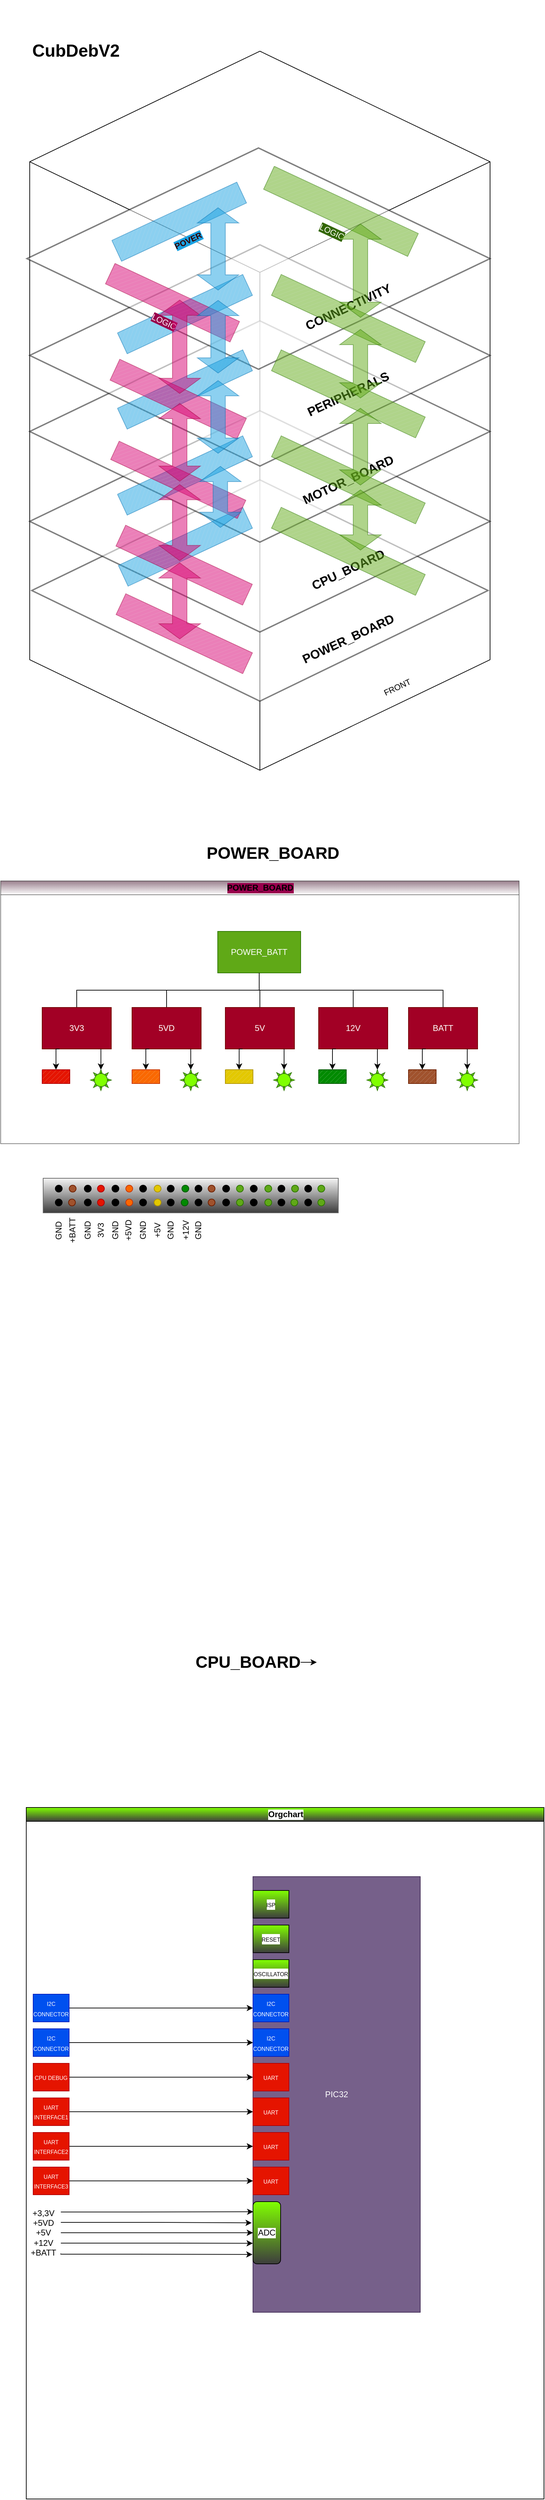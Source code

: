 <mxfile version="14.4.9" type="github">
  <diagram id="mQI_0nkD2IU0TEgh4_OI" name="Page-1">
    <mxGraphModel dx="981" dy="2890" grid="1" gridSize="10" guides="1" tooltips="1" connect="1" arrows="1" fold="1" page="1" pageScale="1" pageWidth="827" pageHeight="1169" math="0" shadow="0">
      <root>
        <mxCell id="0" />
        <mxCell id="1" parent="0" />
        <mxCell id="HH_CeNtuvAIVPq_1st5i-226" value="" style="rounded=0;whiteSpace=wrap;html=1;shadow=0;labelBackgroundColor=#99004D;sketch=0;strokeColor=#666666;fillColor=#f5f5f5;gradientColor=#3D3D3D;" vertex="1" parent="1">
          <mxGeometry x="102.43" y="510" width="427" height="50" as="geometry" />
        </mxCell>
        <mxCell id="HH_CeNtuvAIVPq_1st5i-8" value="" style="html=1;whiteSpace=wrap;shape=isoCube2;backgroundOutline=1;isoAngle=15;gradientColor=#ffffff;fillColor=none;" vertex="1" parent="1">
          <mxGeometry x="83" y="-1120" width="666" height="1040" as="geometry" />
        </mxCell>
        <mxCell id="HH_CeNtuvAIVPq_1st5i-13" value="" style="strokeWidth=2;html=1;shape=mxgraph.flowchart.decision;whiteSpace=wrap;opacity=50;" vertex="1" parent="1">
          <mxGeometry x="86" y="-500" width="660" height="320" as="geometry" />
        </mxCell>
        <mxCell id="HH_CeNtuvAIVPq_1st5i-14" value="" style="strokeWidth=2;html=1;shape=mxgraph.flowchart.decision;whiteSpace=wrap;opacity=50;" vertex="1" parent="1">
          <mxGeometry x="83" y="-600" width="666" height="320" as="geometry" />
        </mxCell>
        <mxCell id="HH_CeNtuvAIVPq_1st5i-15" value="" style="strokeWidth=2;html=1;shape=mxgraph.flowchart.decision;whiteSpace=wrap;opacity=50;" vertex="1" parent="1">
          <mxGeometry x="83" y="-730" width="666" height="320" as="geometry" />
        </mxCell>
        <mxCell id="HH_CeNtuvAIVPq_1st5i-16" value="" style="strokeWidth=2;html=1;shape=mxgraph.flowchart.decision;whiteSpace=wrap;opacity=50;" vertex="1" parent="1">
          <mxGeometry x="83" y="-840" width="666" height="320" as="geometry" />
        </mxCell>
        <mxCell id="HH_CeNtuvAIVPq_1st5i-17" value="" style="strokeWidth=2;html=1;shape=mxgraph.flowchart.decision;whiteSpace=wrap;opacity=50;" vertex="1" parent="1">
          <mxGeometry x="79" y="-980" width="670" height="320" as="geometry" />
        </mxCell>
        <mxCell id="HH_CeNtuvAIVPq_1st5i-18" value="&lt;h2&gt;POWER_BOARD&lt;/h2&gt;" style="text;html=1;strokeColor=none;fillColor=none;align=center;verticalAlign=middle;whiteSpace=wrap;rounded=0;opacity=50;rotation=-25;" vertex="1" parent="1">
          <mxGeometry x="459" y="-280" width="170" height="20" as="geometry" />
        </mxCell>
        <mxCell id="HH_CeNtuvAIVPq_1st5i-19" value="&lt;div&gt;&lt;h2&gt;CPU_BOARD&lt;/h2&gt;&lt;/div&gt;" style="text;html=1;strokeColor=none;fillColor=none;align=center;verticalAlign=middle;whiteSpace=wrap;rounded=0;opacity=50;rotation=-25;" vertex="1" parent="1">
          <mxGeometry x="459" y="-380" width="170" height="20" as="geometry" />
        </mxCell>
        <mxCell id="HH_CeNtuvAIVPq_1st5i-20" value="&lt;h2&gt;MOTOR_BOARD&lt;/h2&gt;" style="text;html=1;strokeColor=none;fillColor=none;align=center;verticalAlign=middle;whiteSpace=wrap;rounded=0;opacity=50;rotation=-25;" vertex="1" parent="1">
          <mxGeometry x="459" y="-510" width="170" height="20" as="geometry" />
        </mxCell>
        <mxCell id="HH_CeNtuvAIVPq_1st5i-22" value="&lt;h2&gt;CONNECTIVITY&lt;/h2&gt;" style="text;html=1;strokeColor=none;fillColor=none;align=center;verticalAlign=middle;whiteSpace=wrap;rounded=0;opacity=50;rotation=-25;" vertex="1" parent="1">
          <mxGeometry x="459" y="-760" width="170" height="20" as="geometry" />
        </mxCell>
        <mxCell id="HH_CeNtuvAIVPq_1st5i-24" value="&lt;h2&gt;PERIPHERALS&lt;/h2&gt;" style="text;html=1;strokeColor=none;fillColor=none;align=center;verticalAlign=middle;whiteSpace=wrap;rounded=0;opacity=50;rotation=-25;" vertex="1" parent="1">
          <mxGeometry x="459" y="-634" width="170" height="20" as="geometry" />
        </mxCell>
        <mxCell id="HH_CeNtuvAIVPq_1st5i-25" value="" style="verticalLabelPosition=bottom;verticalAlign=top;html=1;shape=mxgraph.basic.patternFillRect;fillStyle=diag;step=5;fillStrokeWidth=0.2;fillStrokeColor=#dddddd;opacity=50;rotation=-25;strokeColor=#006EAF;fontColor=#ffffff;fillColor=#1BA1E2;" vertex="1" parent="1">
          <mxGeometry x="208.93" y="-419.88" width="198.59" height="33.24" as="geometry" />
        </mxCell>
        <mxCell id="HH_CeNtuvAIVPq_1st5i-27" value="" style="verticalLabelPosition=bottom;verticalAlign=top;html=1;shape=mxgraph.basic.patternFillRect;fillStyle=diag;step=5;fillStrokeWidth=0.2;fillStrokeColor=#dddddd;opacity=50;rotation=-25;strokeColor=#006EAF;fontColor=#ffffff;fillColor=#1BA1E2;" vertex="1" parent="1">
          <mxGeometry x="207.59" y="-522.96" width="200" height="33.24" as="geometry" />
        </mxCell>
        <mxCell id="HH_CeNtuvAIVPq_1st5i-29" value="" style="verticalLabelPosition=bottom;verticalAlign=top;html=1;shape=mxgraph.basic.patternFillRect;fillStyle=diag;step=5;fillStrokeWidth=0.2;fillStrokeColor=#dddddd;opacity=50;rotation=-25;strokeColor=#006EAF;fontColor=#ffffff;fillColor=#1BA1E2;" vertex="1" parent="1">
          <mxGeometry x="207.59" y="-756.34" width="200" height="33.24" as="geometry" />
        </mxCell>
        <mxCell id="HH_CeNtuvAIVPq_1st5i-34" value="" style="verticalLabelPosition=bottom;verticalAlign=top;html=1;shape=mxgraph.basic.patternFillRect;fillStyle=diag;step=5;fillStrokeWidth=0.2;fillStrokeColor=#dddddd;opacity=50;rotation=-25;strokeColor=#006EAF;fontColor=#ffffff;fillColor=#1BA1E2;" vertex="1" parent="1">
          <mxGeometry x="207.59" y="-647.34" width="200" height="33.24" as="geometry" />
        </mxCell>
        <mxCell id="HH_CeNtuvAIVPq_1st5i-37" value="" style="verticalLabelPosition=bottom;verticalAlign=top;html=1;shape=mxgraph.basic.patternFillRect;fillStyle=diag;step=5;fillStrokeWidth=0.2;fillStrokeColor=#dddddd;opacity=50;rotation=-155;strokeColor=#2D7600;fontColor=#ffffff;fillColor=#60a917;" vertex="1" parent="1">
          <mxGeometry x="429" y="-641" width="230" height="33.24" as="geometry" />
        </mxCell>
        <mxCell id="HH_CeNtuvAIVPq_1st5i-38" value="" style="verticalLabelPosition=bottom;verticalAlign=top;html=1;shape=mxgraph.basic.patternFillRect;fillStyle=diag;step=5;fillStrokeWidth=0.2;fillStrokeColor=#dddddd;opacity=50;rotation=-155;strokeColor=#2D7600;fontColor=#ffffff;fillColor=#60a917;" vertex="1" parent="1">
          <mxGeometry x="429" y="-750" width="230" height="33.24" as="geometry" />
        </mxCell>
        <mxCell id="HH_CeNtuvAIVPq_1st5i-39" value="&lt;font color=&quot;#FFFFFF&quot;&gt;&lt;span style=&quot;background-color: rgb(51 , 102 , 0)&quot;&gt;LOGIC&lt;/span&gt;&lt;/font&gt;" style="verticalLabelPosition=bottom;verticalAlign=top;html=1;shape=mxgraph.basic.patternFillRect;fillStyle=diag;step=5;fillStrokeWidth=0.2;fillStrokeColor=#dddddd;opacity=50;rotation=25;strokeColor=#2D7600;fontColor=#ffffff;fillColor=#60a917;" vertex="1" parent="1">
          <mxGeometry x="418.29" y="-906.6" width="230" height="36.59" as="geometry" />
        </mxCell>
        <mxCell id="HH_CeNtuvAIVPq_1st5i-40" value="" style="verticalLabelPosition=bottom;verticalAlign=top;html=1;shape=mxgraph.basic.patternFillRect;fillStyle=diag;step=5;fillStrokeWidth=0.2;fillStrokeColor=#dddddd;opacity=50;rotation=-155;strokeColor=#2D7600;fontColor=#ffffff;fillColor=#60a917;" vertex="1" parent="1">
          <mxGeometry x="429" y="-516.62" width="230" height="33.24" as="geometry" />
        </mxCell>
        <mxCell id="HH_CeNtuvAIVPq_1st5i-41" value="" style="verticalLabelPosition=bottom;verticalAlign=top;html=1;shape=mxgraph.basic.patternFillRect;fillStyle=diag;step=5;fillStrokeWidth=0.2;fillStrokeColor=#dddddd;opacity=50;rotation=-155;strokeColor=#2D7600;fontColor=#ffffff;fillColor=#60a917;" vertex="1" parent="1">
          <mxGeometry x="429" y="-413.24" width="230" height="33.24" as="geometry" />
        </mxCell>
        <mxCell id="HH_CeNtuvAIVPq_1st5i-42" value="" style="verticalLabelPosition=bottom;verticalAlign=top;html=1;shape=mxgraph.basic.patternFillRect;fillStyle=diag;step=5;fillStrokeWidth=0.2;fillStrokeColor=#dddddd;opacity=50;rotation=-155;strokeColor=#A50040;fontColor=#ffffff;fillColor=#d80073;" vertex="1" parent="1">
          <mxGeometry x="205.47" y="-294.13" width="202.23" height="33.24" as="geometry" />
        </mxCell>
        <mxCell id="HH_CeNtuvAIVPq_1st5i-43" value="" style="verticalLabelPosition=bottom;verticalAlign=top;html=1;shape=mxgraph.basic.patternFillRect;fillStyle=diag;step=5;fillStrokeWidth=0.2;fillStrokeColor=#dddddd;opacity=50;rotation=-155;strokeColor=#A50040;fontColor=#ffffff;fillColor=#d80073;" vertex="1" parent="1">
          <mxGeometry x="205.29" y="-393.24" width="202.23" height="33.24" as="geometry" />
        </mxCell>
        <mxCell id="HH_CeNtuvAIVPq_1st5i-44" value="" style="verticalLabelPosition=bottom;verticalAlign=top;html=1;shape=mxgraph.basic.patternFillRect;fillStyle=diag;step=5;fillStrokeWidth=0.2;fillStrokeColor=#dddddd;opacity=50;rotation=-155;strokeColor=#A50040;fontColor=#ffffff;fillColor=#d80073;" vertex="1" parent="1">
          <mxGeometry x="196.77" y="-514.55" width="202.23" height="29.11" as="geometry" />
        </mxCell>
        <mxCell id="HH_CeNtuvAIVPq_1st5i-45" value="" style="verticalLabelPosition=bottom;verticalAlign=top;html=1;shape=mxgraph.basic.patternFillRect;fillStyle=diag;step=5;fillStrokeWidth=0.2;fillStrokeColor=#dddddd;opacity=50;rotation=-155;strokeColor=#A50040;fontColor=#ffffff;fillColor=#d80073;" vertex="1" parent="1">
          <mxGeometry x="196.77" y="-633.24" width="202.23" height="33.24" as="geometry" />
        </mxCell>
        <mxCell id="HH_CeNtuvAIVPq_1st5i-48" value="&lt;div align=&quot;center&quot;&gt;&lt;font color=&quot;#330000&quot;&gt;&lt;span style=&quot;background-color: rgb(27 , 161 , 226)&quot;&gt;&lt;b&gt;POVER&lt;/b&gt;&lt;/span&gt;&lt;/font&gt;&lt;/div&gt;" style="verticalLabelPosition=bottom;verticalAlign=top;html=1;shape=mxgraph.basic.patternFillRect;fillStyle=diag;step=5;fillStrokeWidth=0.2;fillStrokeColor=#dddddd;opacity=50;rotation=-25;strokeColor=#006EAF;fontColor=#ffffff;fillColor=#1BA1E2;align=center;" vertex="1" parent="1">
          <mxGeometry x="199.47" y="-890" width="199.53" height="33.24" as="geometry" />
        </mxCell>
        <mxCell id="HH_CeNtuvAIVPq_1st5i-49" value="&lt;span style=&quot;background-color: rgb(153 , 0 , 77)&quot;&gt;LOGIC&lt;/span&gt;" style="verticalLabelPosition=bottom;verticalAlign=top;html=1;shape=mxgraph.basic.patternFillRect;fillStyle=diag;step=5;fillStrokeWidth=0.2;fillStrokeColor=#dddddd;opacity=50;rotation=25;strokeColor=#A50040;fontColor=#ffffff;fillColor=#d80073;" vertex="1" parent="1">
          <mxGeometry x="190.14" y="-772.5" width="198.85" height="32.56" as="geometry" />
        </mxCell>
        <mxCell id="HH_CeNtuvAIVPq_1st5i-52" value="&lt;div style=&quot;font-size: 25px&quot;&gt;&lt;h1&gt;&lt;font style=&quot;font-size: 25px&quot;&gt;&lt;b&gt;CubDebV2&lt;/b&gt;&lt;/font&gt;&lt;/h1&gt;&lt;/div&gt;" style="text;html=1;strokeColor=none;fillColor=none;align=center;verticalAlign=middle;whiteSpace=wrap;rounded=0;opacity=50;" vertex="1" parent="1">
          <mxGeometry x="130" y="-1140" width="40" height="20" as="geometry" />
        </mxCell>
        <mxCell id="HH_CeNtuvAIVPq_1st5i-61" value="" style="html=1;shadow=0;dashed=0;align=center;verticalAlign=middle;shape=mxgraph.arrows2.twoWayArrow;dy=0.65;dx=22;opacity=50;labelBackgroundColor=#99004D;labelBorderColor=#000000;direction=east;flipH=1;flipV=0;fillColor=#d80073;strokeColor=#A50040;fontColor=#ffffff;rotation=-90;" vertex="1" parent="1">
          <mxGeometry x="232.5" y="-722.5" width="135" height="60" as="geometry" />
        </mxCell>
        <mxCell id="HH_CeNtuvAIVPq_1st5i-63" value="" style="html=1;shadow=0;dashed=0;align=center;verticalAlign=middle;shape=mxgraph.arrows2.twoWayArrow;dy=0.65;dx=22;opacity=50;labelBackgroundColor=#99004D;labelBorderColor=#000000;direction=east;flipH=1;flipV=0;fillColor=#d80073;strokeColor=#A50040;fontColor=#ffffff;rotation=-90;" vertex="1" parent="1">
          <mxGeometry x="243.75" y="-584.21" width="112.5" height="60" as="geometry" />
        </mxCell>
        <mxCell id="HH_CeNtuvAIVPq_1st5i-64" value="" style="html=1;shadow=0;dashed=0;align=center;verticalAlign=middle;shape=mxgraph.arrows2.twoWayArrow;dy=0.65;dx=22;opacity=50;labelBackgroundColor=#99004D;labelBorderColor=#000000;direction=east;flipH=1;flipV=0;fillColor=#d80073;strokeColor=#A50040;fontColor=#ffffff;rotation=-90;" vertex="1" parent="1">
          <mxGeometry x="245" y="-468.24" width="110" height="60" as="geometry" />
        </mxCell>
        <mxCell id="HH_CeNtuvAIVPq_1st5i-65" value="" style="html=1;shadow=0;dashed=0;align=center;verticalAlign=middle;shape=mxgraph.arrows2.twoWayArrow;dy=0.65;dx=22;opacity=50;labelBackgroundColor=#99004D;labelBorderColor=#000000;direction=east;flipH=1;flipV=0;fillColor=#d80073;strokeColor=#A50040;fontColor=#ffffff;rotation=-90;" vertex="1" parent="1">
          <mxGeometry x="245" y="-355" width="110" height="60" as="geometry" />
        </mxCell>
        <mxCell id="HH_CeNtuvAIVPq_1st5i-67" value="" style="html=1;shadow=0;dashed=0;align=center;verticalAlign=middle;shape=mxgraph.arrows2.twoWayArrow;dy=0.65;dx=22;opacity=50;labelBackgroundColor=#99004D;labelBorderColor=#000000;direction=east;flipH=1;flipV=0;fillColor=#60a917;strokeColor=#2D7600;fontColor=#ffffff;rotation=-90;" vertex="1" parent="1">
          <mxGeometry x="494" y="-832.5" width="135" height="60" as="geometry" />
        </mxCell>
        <mxCell id="HH_CeNtuvAIVPq_1st5i-70" value="" style="html=1;shadow=0;dashed=0;align=center;verticalAlign=middle;shape=mxgraph.arrows2.twoWayArrow;dy=0.65;dx=22;opacity=50;labelBackgroundColor=#99004D;labelBorderColor=#000000;direction=east;flipH=1;flipV=0;fillColor=#60a917;strokeColor=#2D7600;fontColor=#ffffff;rotation=-90;" vertex="1" parent="1">
          <mxGeometry x="512" y="-698" width="99" height="60" as="geometry" />
        </mxCell>
        <mxCell id="HH_CeNtuvAIVPq_1st5i-71" value="" style="html=1;shadow=0;dashed=0;align=center;verticalAlign=middle;shape=mxgraph.arrows2.twoWayArrow;dy=0.65;dx=22;opacity=50;labelBackgroundColor=#99004D;labelBorderColor=#000000;direction=east;flipH=1;flipV=0;fillColor=#60a917;strokeColor=#2D7600;fontColor=#ffffff;rotation=-90;" vertex="1" parent="1">
          <mxGeometry x="506" y="-578" width="111" height="60" as="geometry" />
        </mxCell>
        <mxCell id="HH_CeNtuvAIVPq_1st5i-72" value="" style="html=1;shadow=0;dashed=0;align=center;verticalAlign=middle;shape=mxgraph.arrows2.twoWayArrow;dy=0.65;dx=22;opacity=50;labelBackgroundColor=#99004D;labelBorderColor=#000000;direction=east;flipH=1;flipV=0;fillColor=#60a917;strokeColor=#2D7600;fontColor=#ffffff;rotation=-90;" vertex="1" parent="1">
          <mxGeometry x="518" y="-472" width="87" height="60" as="geometry" />
        </mxCell>
        <mxCell id="HH_CeNtuvAIVPq_1st5i-73" value="" style="html=1;shadow=0;dashed=0;align=center;verticalAlign=middle;shape=mxgraph.arrows2.twoWayArrow;dy=0.65;dx=22;opacity=50;labelBackgroundColor=#99004D;labelBorderColor=#000000;direction=east;flipH=1;flipV=0;fillColor=#1ba1e2;strokeColor=#006EAF;fontColor=#ffffff;rotation=-90;" vertex="1" parent="1">
          <mxGeometry x="296" y="-864" width="119" height="60" as="geometry" />
        </mxCell>
        <mxCell id="HH_CeNtuvAIVPq_1st5i-74" value="" style="html=1;shadow=0;dashed=0;align=center;verticalAlign=middle;shape=mxgraph.arrows2.twoWayArrow;dy=0.65;dx=22;opacity=50;labelBackgroundColor=#99004D;labelBorderColor=#000000;direction=east;flipH=1;flipV=0;fillColor=#1ba1e2;strokeColor=#006EAF;fontColor=#ffffff;rotation=-90;" vertex="1" parent="1">
          <mxGeometry x="303" y="-737" width="105" height="60" as="geometry" />
        </mxCell>
        <mxCell id="HH_CeNtuvAIVPq_1st5i-75" value="" style="html=1;shadow=0;dashed=0;align=center;verticalAlign=middle;shape=mxgraph.arrows2.twoWayArrow;dy=0.65;dx=22;opacity=50;labelBackgroundColor=#99004D;labelBorderColor=#000000;direction=east;flipH=1;flipV=0;fillColor=#1ba1e2;strokeColor=#006EAF;fontColor=#ffffff;rotation=-90;" vertex="1" parent="1">
          <mxGeometry x="303" y="-621" width="105" height="60" as="geometry" />
        </mxCell>
        <mxCell id="HH_CeNtuvAIVPq_1st5i-76" value="" style="html=1;shadow=0;dashed=0;align=center;verticalAlign=middle;shape=mxgraph.arrows2.twoWayArrow;dy=0.65;dx=22;opacity=50;labelBackgroundColor=#99004D;labelBorderColor=#000000;direction=east;flipH=1;flipV=0;fillColor=#1ba1e2;strokeColor=#006EAF;fontColor=#ffffff;rotation=-90;" vertex="1" parent="1">
          <mxGeometry x="314.65" y="-505.35" width="88.29" height="60" as="geometry" />
        </mxCell>
        <mxCell id="HH_CeNtuvAIVPq_1st5i-79" value="FRONT" style="text;html=1;strokeColor=none;fillColor=none;align=center;verticalAlign=middle;whiteSpace=wrap;rounded=0;opacity=50;rotation=-25;" vertex="1" parent="1">
          <mxGeometry x="530" y="-210" width="170" height="20" as="geometry" />
        </mxCell>
        <mxCell id="HH_CeNtuvAIVPq_1st5i-106" value="POWER_BOARD" style="swimlane;html=1;startSize=20;horizontal=1;containerType=tree;newEdgeStyle={&quot;edgeStyle&quot;:&quot;elbowEdgeStyle&quot;,&quot;startArrow&quot;:&quot;none&quot;,&quot;endArrow&quot;:&quot;none&quot;};rounded=0;labelBackgroundColor=#99004D;fillColor=#33001A;gradientColor=#ffffff;opacity=50;" vertex="1" parent="1">
          <mxGeometry x="41" y="80" width="750" height="380" as="geometry" />
        </mxCell>
        <mxCell id="HH_CeNtuvAIVPq_1st5i-107" value="" style="edgeStyle=elbowEdgeStyle;elbow=vertical;startArrow=none;endArrow=none;rounded=0;" edge="1" parent="HH_CeNtuvAIVPq_1st5i-106" source="HH_CeNtuvAIVPq_1st5i-109" target="HH_CeNtuvAIVPq_1st5i-110">
          <mxGeometry relative="1" as="geometry" />
        </mxCell>
        <mxCell id="HH_CeNtuvAIVPq_1st5i-108" value="" style="edgeStyle=elbowEdgeStyle;elbow=vertical;startArrow=none;endArrow=none;rounded=0;" edge="1" parent="HH_CeNtuvAIVPq_1st5i-106" source="HH_CeNtuvAIVPq_1st5i-109" target="HH_CeNtuvAIVPq_1st5i-111">
          <mxGeometry relative="1" as="geometry" />
        </mxCell>
        <UserObject label="POWER_BATT" treeRoot="1" id="HH_CeNtuvAIVPq_1st5i-109">
          <mxCell style="whiteSpace=wrap;html=1;align=center;treeFolding=1;treeMoving=1;newEdgeStyle={&quot;edgeStyle&quot;:&quot;elbowEdgeStyle&quot;,&quot;startArrow&quot;:&quot;none&quot;,&quot;endArrow&quot;:&quot;none&quot;};fillColor=#60a917;strokeColor=#2D7600;fontColor=#ffffff;" vertex="1" parent="HH_CeNtuvAIVPq_1st5i-106">
            <mxGeometry x="314" y="73" width="120" height="60" as="geometry" />
          </mxCell>
        </UserObject>
        <mxCell id="HH_CeNtuvAIVPq_1st5i-110" value="3V3" style="whiteSpace=wrap;html=1;align=center;verticalAlign=middle;treeFolding=1;treeMoving=1;newEdgeStyle={&quot;edgeStyle&quot;:&quot;elbowEdgeStyle&quot;,&quot;startArrow&quot;:&quot;none&quot;,&quot;endArrow&quot;:&quot;none&quot;};fillColor=#a20025;strokeColor=#6F0000;fontColor=#ffffff;" vertex="1" parent="HH_CeNtuvAIVPq_1st5i-106">
          <mxGeometry x="60" y="183" width="100" height="60" as="geometry" />
        </mxCell>
        <mxCell id="HH_CeNtuvAIVPq_1st5i-111" value="5VD" style="whiteSpace=wrap;html=1;align=center;verticalAlign=middle;treeFolding=1;treeMoving=1;newEdgeStyle={&quot;edgeStyle&quot;:&quot;elbowEdgeStyle&quot;,&quot;startArrow&quot;:&quot;none&quot;,&quot;endArrow&quot;:&quot;none&quot;};fillColor=#a20025;strokeColor=#6F0000;fontColor=#ffffff;" vertex="1" parent="HH_CeNtuvAIVPq_1st5i-106">
          <mxGeometry x="190" y="183" width="100" height="60" as="geometry" />
        </mxCell>
        <mxCell id="HH_CeNtuvAIVPq_1st5i-119" value="" style="edgeStyle=elbowEdgeStyle;elbow=vertical;startArrow=none;endArrow=none;rounded=0;" edge="1" target="HH_CeNtuvAIVPq_1st5i-120" source="HH_CeNtuvAIVPq_1st5i-109" parent="HH_CeNtuvAIVPq_1st5i-106">
          <mxGeometry relative="1" as="geometry">
            <mxPoint x="474" y="203" as="sourcePoint" />
          </mxGeometry>
        </mxCell>
        <mxCell id="HH_CeNtuvAIVPq_1st5i-120" value="5V" style="whiteSpace=wrap;html=1;align=center;verticalAlign=middle;treeFolding=1;treeMoving=1;newEdgeStyle={&quot;edgeStyle&quot;:&quot;elbowEdgeStyle&quot;,&quot;startArrow&quot;:&quot;none&quot;,&quot;endArrow&quot;:&quot;none&quot;};fillColor=#a20025;strokeColor=#6F0000;fontColor=#ffffff;" vertex="1" parent="HH_CeNtuvAIVPq_1st5i-106">
          <mxGeometry x="325" y="183" width="100" height="60" as="geometry" />
        </mxCell>
        <mxCell id="HH_CeNtuvAIVPq_1st5i-121" value="" style="edgeStyle=elbowEdgeStyle;elbow=vertical;startArrow=none;endArrow=none;rounded=0;" edge="1" target="HH_CeNtuvAIVPq_1st5i-122" source="HH_CeNtuvAIVPq_1st5i-109" parent="HH_CeNtuvAIVPq_1st5i-106">
          <mxGeometry relative="1" as="geometry">
            <mxPoint x="474" y="203" as="sourcePoint" />
          </mxGeometry>
        </mxCell>
        <mxCell id="HH_CeNtuvAIVPq_1st5i-122" value="12V" style="whiteSpace=wrap;html=1;align=center;verticalAlign=middle;treeFolding=1;treeMoving=1;newEdgeStyle={&quot;edgeStyle&quot;:&quot;elbowEdgeStyle&quot;,&quot;startArrow&quot;:&quot;none&quot;,&quot;endArrow&quot;:&quot;none&quot;};fillColor=#a20025;strokeColor=#6F0000;fontColor=#ffffff;" vertex="1" parent="HH_CeNtuvAIVPq_1st5i-106">
          <mxGeometry x="460" y="183" width="100" height="60" as="geometry" />
        </mxCell>
        <mxCell id="HH_CeNtuvAIVPq_1st5i-123" value="" style="edgeStyle=elbowEdgeStyle;elbow=vertical;startArrow=none;endArrow=none;rounded=0;" edge="1" target="HH_CeNtuvAIVPq_1st5i-124" source="HH_CeNtuvAIVPq_1st5i-109" parent="HH_CeNtuvAIVPq_1st5i-106">
          <mxGeometry relative="1" as="geometry">
            <mxPoint x="474" y="203" as="sourcePoint" />
          </mxGeometry>
        </mxCell>
        <mxCell id="HH_CeNtuvAIVPq_1st5i-124" value="BATT" style="whiteSpace=wrap;html=1;align=center;verticalAlign=middle;treeFolding=1;treeMoving=1;newEdgeStyle={&quot;edgeStyle&quot;:&quot;elbowEdgeStyle&quot;,&quot;startArrow&quot;:&quot;none&quot;,&quot;endArrow&quot;:&quot;none&quot;};fillColor=#a20025;strokeColor=#6F0000;fontColor=#ffffff;" vertex="1" parent="HH_CeNtuvAIVPq_1st5i-106">
          <mxGeometry x="590" y="183" width="100" height="60" as="geometry" />
        </mxCell>
        <mxCell id="HH_CeNtuvAIVPq_1st5i-125" value="" style="verticalLabelPosition=bottom;verticalAlign=top;html=1;shape=mxgraph.basic.sun;rounded=0;labelBackgroundColor=#99004D;strokeColor=#2D7600;fontColor=#ffffff;fillColor=#80FF00;" vertex="1" parent="HH_CeNtuvAIVPq_1st5i-106">
          <mxGeometry x="130" y="273" width="30" height="30" as="geometry" />
        </mxCell>
        <mxCell id="HH_CeNtuvAIVPq_1st5i-128" value="" style="endArrow=classic;html=1;labelBackgroundColor=#660033;entryX=0.5;entryY=0;entryDx=0;entryDy=0;entryPerimeter=0;exitX=0.85;exitY=1;exitDx=0;exitDy=0;exitPerimeter=0;" edge="1" parent="HH_CeNtuvAIVPq_1st5i-106" source="HH_CeNtuvAIVPq_1st5i-110" target="HH_CeNtuvAIVPq_1st5i-125">
          <mxGeometry width="50" height="50" relative="1" as="geometry">
            <mxPoint x="210" y="423" as="sourcePoint" />
            <mxPoint x="260" y="373" as="targetPoint" />
          </mxGeometry>
        </mxCell>
        <mxCell id="HH_CeNtuvAIVPq_1st5i-129" value="" style="verticalLabelPosition=bottom;verticalAlign=top;html=1;shape=mxgraph.basic.sun;rounded=0;labelBackgroundColor=#99004D;strokeColor=#2D7600;fontColor=#ffffff;fillColor=#80FF00;" vertex="1" parent="HH_CeNtuvAIVPq_1st5i-106">
          <mxGeometry x="260" y="273" width="30" height="30" as="geometry" />
        </mxCell>
        <mxCell id="HH_CeNtuvAIVPq_1st5i-130" value="" style="endArrow=classic;html=1;labelBackgroundColor=#660033;entryX=0.5;entryY=0;entryDx=0;entryDy=0;entryPerimeter=0;exitX=0.85;exitY=1;exitDx=0;exitDy=0;exitPerimeter=0;" edge="1" parent="HH_CeNtuvAIVPq_1st5i-106" target="HH_CeNtuvAIVPq_1st5i-129">
          <mxGeometry width="50" height="50" relative="1" as="geometry">
            <mxPoint x="275" y="243" as="sourcePoint" />
            <mxPoint x="290" y="303" as="targetPoint" />
          </mxGeometry>
        </mxCell>
        <mxCell id="HH_CeNtuvAIVPq_1st5i-131" value="" style="verticalLabelPosition=bottom;verticalAlign=top;html=1;shape=mxgraph.basic.sun;rounded=0;labelBackgroundColor=#99004D;strokeColor=#2D7600;fontColor=#ffffff;fillColor=#80FF00;" vertex="1" parent="HH_CeNtuvAIVPq_1st5i-106">
          <mxGeometry x="395" y="273" width="30" height="30" as="geometry" />
        </mxCell>
        <mxCell id="HH_CeNtuvAIVPq_1st5i-132" value="" style="endArrow=classic;html=1;labelBackgroundColor=#660033;entryX=0.5;entryY=0;entryDx=0;entryDy=0;entryPerimeter=0;exitX=0.85;exitY=1;exitDx=0;exitDy=0;exitPerimeter=0;" edge="1" parent="HH_CeNtuvAIVPq_1st5i-106" target="HH_CeNtuvAIVPq_1st5i-131">
          <mxGeometry width="50" height="50" relative="1" as="geometry">
            <mxPoint x="410" y="243" as="sourcePoint" />
            <mxPoint x="425" y="303" as="targetPoint" />
          </mxGeometry>
        </mxCell>
        <mxCell id="HH_CeNtuvAIVPq_1st5i-133" value="" style="verticalLabelPosition=bottom;verticalAlign=top;html=1;shape=mxgraph.basic.sun;rounded=0;labelBackgroundColor=#99004D;strokeColor=#2D7600;fontColor=#ffffff;fillColor=#80FF00;" vertex="1" parent="HH_CeNtuvAIVPq_1st5i-106">
          <mxGeometry x="530" y="273" width="30" height="30" as="geometry" />
        </mxCell>
        <mxCell id="HH_CeNtuvAIVPq_1st5i-134" value="" style="endArrow=classic;html=1;labelBackgroundColor=#660033;entryX=0.5;entryY=0;entryDx=0;entryDy=0;entryPerimeter=0;exitX=0.85;exitY=1;exitDx=0;exitDy=0;exitPerimeter=0;" edge="1" parent="HH_CeNtuvAIVPq_1st5i-106" target="HH_CeNtuvAIVPq_1st5i-133">
          <mxGeometry width="50" height="50" relative="1" as="geometry">
            <mxPoint x="545" y="243" as="sourcePoint" />
            <mxPoint x="560" y="303" as="targetPoint" />
          </mxGeometry>
        </mxCell>
        <mxCell id="HH_CeNtuvAIVPq_1st5i-135" value="" style="verticalLabelPosition=bottom;verticalAlign=top;html=1;shape=mxgraph.basic.sun;rounded=0;labelBackgroundColor=#99004D;strokeColor=#2D7600;fontColor=#ffffff;fillColor=#80FF00;" vertex="1" parent="HH_CeNtuvAIVPq_1st5i-106">
          <mxGeometry x="660" y="273" width="30" height="30" as="geometry" />
        </mxCell>
        <mxCell id="HH_CeNtuvAIVPq_1st5i-136" value="" style="endArrow=classic;html=1;labelBackgroundColor=#660033;entryX=0.5;entryY=0;entryDx=0;entryDy=0;entryPerimeter=0;exitX=0.85;exitY=1;exitDx=0;exitDy=0;exitPerimeter=0;" edge="1" parent="HH_CeNtuvAIVPq_1st5i-106" target="HH_CeNtuvAIVPq_1st5i-135">
          <mxGeometry width="50" height="50" relative="1" as="geometry">
            <mxPoint x="675" y="243" as="sourcePoint" />
            <mxPoint x="690" y="303" as="targetPoint" />
          </mxGeometry>
        </mxCell>
        <mxCell id="HH_CeNtuvAIVPq_1st5i-144" value="" style="verticalLabelPosition=bottom;verticalAlign=top;html=1;shape=mxgraph.basic.patternFillRect;fillStyle=diag;step=5;fillStrokeWidth=0.2;fillStrokeColor=#dddddd;rounded=0;labelBackgroundColor=#99004D;fillColor=#e51400;strokeColor=#B20000;fontColor=#ffffff;" vertex="1" parent="HH_CeNtuvAIVPq_1st5i-106">
          <mxGeometry x="60" y="273" width="40" height="20" as="geometry" />
        </mxCell>
        <mxCell id="HH_CeNtuvAIVPq_1st5i-145" style="edgeStyle=orthogonalEdgeStyle;rounded=0;orthogonalLoop=1;jettySize=auto;html=1;exitX=0.25;exitY=1;exitDx=0;exitDy=0;entryX=0.5;entryY=0;entryDx=0;entryDy=0;entryPerimeter=0;labelBackgroundColor=#660033;" edge="1" parent="HH_CeNtuvAIVPq_1st5i-106" source="HH_CeNtuvAIVPq_1st5i-110" target="HH_CeNtuvAIVPq_1st5i-144">
          <mxGeometry relative="1" as="geometry" />
        </mxCell>
        <mxCell id="HH_CeNtuvAIVPq_1st5i-146" value="" style="verticalLabelPosition=bottom;verticalAlign=top;html=1;shape=mxgraph.basic.patternFillRect;fillStyle=diag;step=5;fillStrokeWidth=0.2;fillStrokeColor=#dddddd;rounded=0;labelBackgroundColor=#99004D;fillColor=#fa6800;strokeColor=#C73500;fontColor=#ffffff;" vertex="1" parent="HH_CeNtuvAIVPq_1st5i-106">
          <mxGeometry x="190" y="273" width="40" height="20" as="geometry" />
        </mxCell>
        <mxCell id="HH_CeNtuvAIVPq_1st5i-147" style="edgeStyle=orthogonalEdgeStyle;rounded=0;orthogonalLoop=1;jettySize=auto;html=1;exitX=0.25;exitY=1;exitDx=0;exitDy=0;entryX=0.5;entryY=0;entryDx=0;entryDy=0;entryPerimeter=0;labelBackgroundColor=#660033;" edge="1" parent="HH_CeNtuvAIVPq_1st5i-106" target="HH_CeNtuvAIVPq_1st5i-146">
          <mxGeometry relative="1" as="geometry">
            <mxPoint x="215" y="243" as="sourcePoint" />
          </mxGeometry>
        </mxCell>
        <mxCell id="HH_CeNtuvAIVPq_1st5i-148" value="" style="verticalLabelPosition=bottom;verticalAlign=top;html=1;shape=mxgraph.basic.patternFillRect;fillStyle=diag;step=5;fillStrokeWidth=0.2;fillStrokeColor=#dddddd;rounded=0;labelBackgroundColor=#99004D;fillColor=#e3c800;strokeColor=#B09500;fontColor=#ffffff;" vertex="1" parent="HH_CeNtuvAIVPq_1st5i-106">
          <mxGeometry x="325" y="273" width="40" height="20" as="geometry" />
        </mxCell>
        <mxCell id="HH_CeNtuvAIVPq_1st5i-149" style="edgeStyle=orthogonalEdgeStyle;rounded=0;orthogonalLoop=1;jettySize=auto;html=1;exitX=0.25;exitY=1;exitDx=0;exitDy=0;entryX=0.5;entryY=0;entryDx=0;entryDy=0;entryPerimeter=0;labelBackgroundColor=#660033;" edge="1" parent="HH_CeNtuvAIVPq_1st5i-106" target="HH_CeNtuvAIVPq_1st5i-148">
          <mxGeometry relative="1" as="geometry">
            <mxPoint x="350" y="243" as="sourcePoint" />
          </mxGeometry>
        </mxCell>
        <mxCell id="HH_CeNtuvAIVPq_1st5i-150" value="" style="verticalLabelPosition=bottom;verticalAlign=top;html=1;shape=mxgraph.basic.patternFillRect;fillStyle=diag;step=5;fillStrokeWidth=0.2;fillStrokeColor=#dddddd;rounded=0;labelBackgroundColor=#99004D;fillColor=#008a00;strokeColor=#005700;fontColor=#ffffff;" vertex="1" parent="HH_CeNtuvAIVPq_1st5i-106">
          <mxGeometry x="460" y="273" width="40" height="20" as="geometry" />
        </mxCell>
        <mxCell id="HH_CeNtuvAIVPq_1st5i-151" style="edgeStyle=orthogonalEdgeStyle;rounded=0;orthogonalLoop=1;jettySize=auto;html=1;exitX=0.25;exitY=1;exitDx=0;exitDy=0;entryX=0.5;entryY=0;entryDx=0;entryDy=0;entryPerimeter=0;labelBackgroundColor=#660033;" edge="1" parent="HH_CeNtuvAIVPq_1st5i-106" target="HH_CeNtuvAIVPq_1st5i-150">
          <mxGeometry relative="1" as="geometry">
            <mxPoint x="485" y="243" as="sourcePoint" />
          </mxGeometry>
        </mxCell>
        <mxCell id="HH_CeNtuvAIVPq_1st5i-242" value="" style="verticalLabelPosition=bottom;verticalAlign=top;html=1;shape=mxgraph.basic.patternFillRect;fillStyle=diag;step=5;fillStrokeWidth=0.2;fillStrokeColor=#dddddd;rounded=0;labelBackgroundColor=#99004D;fillColor=#a0522d;strokeColor=#6D1F00;fontColor=#ffffff;" vertex="1" parent="HH_CeNtuvAIVPq_1st5i-106">
          <mxGeometry x="590" y="273" width="40" height="20" as="geometry" />
        </mxCell>
        <mxCell id="HH_CeNtuvAIVPq_1st5i-155" value="" style="verticalLabelPosition=bottom;verticalAlign=top;html=1;shape=mxgraph.basic.donut;dx=25;rounded=0;labelBackgroundColor=#99004D;fillColor=#a0522d;strokeColor=#6D1F00;fontColor=#ffffff;" vertex="1" parent="1">
          <mxGeometry x="140.14" y="520" width="10" height="10" as="geometry" />
        </mxCell>
        <mxCell id="HH_CeNtuvAIVPq_1st5i-159" value="" style="ellipse;whiteSpace=wrap;html=1;aspect=fixed;rounded=0;labelBackgroundColor=#99004D;fillColor=#000000;" vertex="1" parent="1">
          <mxGeometry x="162" y="520" width="10" height="10" as="geometry" />
        </mxCell>
        <mxCell id="HH_CeNtuvAIVPq_1st5i-160" value="" style="ellipse;whiteSpace=wrap;html=1;aspect=fixed;rounded=0;labelBackgroundColor=#99004D;fillColor=#000000;" vertex="1" parent="1">
          <mxGeometry x="162" y="540" width="10" height="10" as="geometry" />
        </mxCell>
        <mxCell id="HH_CeNtuvAIVPq_1st5i-162" value="" style="verticalLabelPosition=bottom;verticalAlign=top;html=1;shape=mxgraph.basic.donut;dx=25;rounded=0;labelBackgroundColor=#99004D;fillColor=#e51400;strokeColor=#B20000;fontColor=#ffffff;" vertex="1" parent="1">
          <mxGeometry x="181" y="520" width="10" height="10" as="geometry" />
        </mxCell>
        <mxCell id="HH_CeNtuvAIVPq_1st5i-163" value="" style="verticalLabelPosition=bottom;verticalAlign=top;html=1;shape=mxgraph.basic.donut;dx=25;rounded=0;labelBackgroundColor=#99004D;fillColor=#e51400;strokeColor=#B20000;fontColor=#ffffff;" vertex="1" parent="1">
          <mxGeometry x="181" y="540" width="10" height="10" as="geometry" />
        </mxCell>
        <mxCell id="HH_CeNtuvAIVPq_1st5i-164" value="" style="ellipse;whiteSpace=wrap;html=1;aspect=fixed;rounded=0;labelBackgroundColor=#99004D;fillColor=#000000;" vertex="1" parent="1">
          <mxGeometry x="202" y="520" width="10" height="10" as="geometry" />
        </mxCell>
        <mxCell id="HH_CeNtuvAIVPq_1st5i-165" value="" style="ellipse;whiteSpace=wrap;html=1;aspect=fixed;rounded=0;labelBackgroundColor=#99004D;fillColor=#000000;" vertex="1" parent="1">
          <mxGeometry x="202" y="540" width="10" height="10" as="geometry" />
        </mxCell>
        <mxCell id="HH_CeNtuvAIVPq_1st5i-166" value="" style="verticalLabelPosition=bottom;verticalAlign=top;html=1;shape=mxgraph.basic.donut;dx=25;rounded=0;labelBackgroundColor=#99004D;fillColor=#fa6800;strokeColor=#C73500;fontColor=#ffffff;" vertex="1" parent="1">
          <mxGeometry x="222" y="520" width="10" height="10" as="geometry" />
        </mxCell>
        <mxCell id="HH_CeNtuvAIVPq_1st5i-167" value="" style="verticalLabelPosition=bottom;verticalAlign=top;html=1;shape=mxgraph.basic.donut;dx=25;rounded=0;labelBackgroundColor=#99004D;fillColor=#fa6800;strokeColor=#C73500;fontColor=#ffffff;" vertex="1" parent="1">
          <mxGeometry x="222" y="540" width="10" height="10" as="geometry" />
        </mxCell>
        <mxCell id="HH_CeNtuvAIVPq_1st5i-168" value="" style="ellipse;whiteSpace=wrap;html=1;aspect=fixed;rounded=0;labelBackgroundColor=#99004D;fillColor=#000000;" vertex="1" parent="1">
          <mxGeometry x="242" y="520" width="10" height="10" as="geometry" />
        </mxCell>
        <mxCell id="HH_CeNtuvAIVPq_1st5i-169" value="" style="ellipse;whiteSpace=wrap;html=1;aspect=fixed;rounded=0;labelBackgroundColor=#99004D;fillColor=#000000;" vertex="1" parent="1">
          <mxGeometry x="242" y="540" width="10" height="10" as="geometry" />
        </mxCell>
        <mxCell id="HH_CeNtuvAIVPq_1st5i-170" value="" style="verticalLabelPosition=bottom;verticalAlign=top;html=1;shape=mxgraph.basic.donut;dx=25;rounded=0;labelBackgroundColor=#99004D;fillColor=#e3c800;strokeColor=#B09500;fontColor=#ffffff;" vertex="1" parent="1">
          <mxGeometry x="263" y="520" width="10" height="10" as="geometry" />
        </mxCell>
        <mxCell id="HH_CeNtuvAIVPq_1st5i-171" value="" style="verticalLabelPosition=bottom;verticalAlign=top;html=1;shape=mxgraph.basic.donut;dx=25;rounded=0;labelBackgroundColor=#99004D;fillColor=#e3c800;strokeColor=#B09500;fontColor=#ffffff;" vertex="1" parent="1">
          <mxGeometry x="263" y="540" width="10" height="10" as="geometry" />
        </mxCell>
        <mxCell id="HH_CeNtuvAIVPq_1st5i-172" value="" style="ellipse;whiteSpace=wrap;html=1;aspect=fixed;rounded=0;labelBackgroundColor=#99004D;fillColor=#000000;" vertex="1" parent="1">
          <mxGeometry x="282" y="520" width="10" height="10" as="geometry" />
        </mxCell>
        <mxCell id="HH_CeNtuvAIVPq_1st5i-173" value="" style="ellipse;whiteSpace=wrap;html=1;aspect=fixed;rounded=0;labelBackgroundColor=#99004D;fillColor=#000000;" vertex="1" parent="1">
          <mxGeometry x="282" y="540" width="10" height="10" as="geometry" />
        </mxCell>
        <mxCell id="HH_CeNtuvAIVPq_1st5i-175" value="" style="verticalLabelPosition=bottom;verticalAlign=top;html=1;shape=mxgraph.basic.donut;dx=5;rounded=0;labelBackgroundColor=#99004D;fillColor=#a0522d;strokeColor=#6D1F00;fontColor=#ffffff;" vertex="1" parent="1">
          <mxGeometry x="139.14" y="540" width="10" height="10" as="geometry" />
        </mxCell>
        <mxCell id="HH_CeNtuvAIVPq_1st5i-177" value="" style="verticalLabelPosition=bottom;verticalAlign=top;html=1;shape=mxgraph.basic.donut;dx=25;rounded=0;labelBackgroundColor=#99004D;fillColor=#008a00;strokeColor=#005700;fontColor=#ffffff;" vertex="1" parent="1">
          <mxGeometry x="303.14" y="520" width="10" height="10" as="geometry" />
        </mxCell>
        <mxCell id="HH_CeNtuvAIVPq_1st5i-178" value="" style="ellipse;whiteSpace=wrap;html=1;aspect=fixed;rounded=0;labelBackgroundColor=#99004D;fillColor=#000000;" vertex="1" parent="1">
          <mxGeometry x="322.14" y="520" width="10" height="10" as="geometry" />
        </mxCell>
        <mxCell id="HH_CeNtuvAIVPq_1st5i-179" value="" style="ellipse;whiteSpace=wrap;html=1;aspect=fixed;rounded=0;labelBackgroundColor=#99004D;fillColor=#000000;" vertex="1" parent="1">
          <mxGeometry x="322.14" y="540" width="10" height="10" as="geometry" />
        </mxCell>
        <mxCell id="HH_CeNtuvAIVPq_1st5i-180" value="" style="verticalLabelPosition=bottom;verticalAlign=top;html=1;shape=mxgraph.basic.donut;dx=25;rounded=0;labelBackgroundColor=#99004D;fillColor=#a0522d;strokeColor=#6D1F00;fontColor=#ffffff;" vertex="1" parent="1">
          <mxGeometry x="341.14" y="520" width="10" height="10" as="geometry" />
        </mxCell>
        <mxCell id="HH_CeNtuvAIVPq_1st5i-181" value="" style="verticalLabelPosition=bottom;verticalAlign=top;html=1;shape=mxgraph.basic.donut;dx=25;rounded=0;labelBackgroundColor=#99004D;fillColor=#a0522d;strokeColor=#6D1F00;fontColor=#ffffff;" vertex="1" parent="1">
          <mxGeometry x="341.14" y="540" width="10" height="10" as="geometry" />
        </mxCell>
        <mxCell id="HH_CeNtuvAIVPq_1st5i-182" value="" style="ellipse;whiteSpace=wrap;html=1;aspect=fixed;rounded=0;labelBackgroundColor=#99004D;fillColor=#000000;" vertex="1" parent="1">
          <mxGeometry x="362.14" y="520" width="10" height="10" as="geometry" />
        </mxCell>
        <mxCell id="HH_CeNtuvAIVPq_1st5i-183" value="" style="ellipse;whiteSpace=wrap;html=1;aspect=fixed;rounded=0;labelBackgroundColor=#99004D;fillColor=#000000;" vertex="1" parent="1">
          <mxGeometry x="362.14" y="540" width="10" height="10" as="geometry" />
        </mxCell>
        <mxCell id="HH_CeNtuvAIVPq_1st5i-184" value="" style="verticalLabelPosition=bottom;verticalAlign=top;html=1;shape=mxgraph.basic.donut;dx=25;rounded=0;labelBackgroundColor=#99004D;fillColor=#60a917;strokeColor=#2D7600;fontColor=#ffffff;" vertex="1" parent="1">
          <mxGeometry x="382.14" y="520" width="10" height="10" as="geometry" />
        </mxCell>
        <mxCell id="HH_CeNtuvAIVPq_1st5i-185" value="" style="verticalLabelPosition=bottom;verticalAlign=top;html=1;shape=mxgraph.basic.donut;dx=25;rounded=0;labelBackgroundColor=#99004D;fillColor=#60a917;strokeColor=#2D7600;fontColor=#ffffff;" vertex="1" parent="1">
          <mxGeometry x="382.14" y="540" width="10" height="10" as="geometry" />
        </mxCell>
        <mxCell id="HH_CeNtuvAIVPq_1st5i-186" value="" style="ellipse;whiteSpace=wrap;html=1;aspect=fixed;rounded=0;labelBackgroundColor=#99004D;fillColor=#000000;" vertex="1" parent="1">
          <mxGeometry x="402.14" y="520" width="10" height="10" as="geometry" />
        </mxCell>
        <mxCell id="HH_CeNtuvAIVPq_1st5i-187" value="" style="ellipse;whiteSpace=wrap;html=1;aspect=fixed;rounded=0;labelBackgroundColor=#99004D;fillColor=#000000;" vertex="1" parent="1">
          <mxGeometry x="402.14" y="540" width="10" height="10" as="geometry" />
        </mxCell>
        <mxCell id="HH_CeNtuvAIVPq_1st5i-188" value="" style="verticalLabelPosition=bottom;verticalAlign=top;html=1;shape=mxgraph.basic.donut;dx=25;rounded=0;labelBackgroundColor=#99004D;fillColor=#60a917;strokeColor=#2D7600;fontColor=#ffffff;" vertex="1" parent="1">
          <mxGeometry x="423.14" y="520" width="10" height="10" as="geometry" />
        </mxCell>
        <mxCell id="HH_CeNtuvAIVPq_1st5i-189" value="" style="verticalLabelPosition=bottom;verticalAlign=top;html=1;shape=mxgraph.basic.donut;dx=25;rounded=0;labelBackgroundColor=#99004D;fillColor=#60a917;strokeColor=#2D7600;fontColor=#ffffff;" vertex="1" parent="1">
          <mxGeometry x="423.14" y="540" width="10" height="10" as="geometry" />
        </mxCell>
        <mxCell id="HH_CeNtuvAIVPq_1st5i-190" value="" style="ellipse;whiteSpace=wrap;html=1;aspect=fixed;rounded=0;labelBackgroundColor=#99004D;fillColor=#000000;" vertex="1" parent="1">
          <mxGeometry x="442.14" y="520" width="10" height="10" as="geometry" />
        </mxCell>
        <mxCell id="HH_CeNtuvAIVPq_1st5i-191" value="" style="ellipse;whiteSpace=wrap;html=1;aspect=fixed;rounded=0;labelBackgroundColor=#99004D;fillColor=#000000;" vertex="1" parent="1">
          <mxGeometry x="442.14" y="540" width="10" height="10" as="geometry" />
        </mxCell>
        <mxCell id="HH_CeNtuvAIVPq_1st5i-192" value="" style="verticalLabelPosition=bottom;verticalAlign=top;html=1;shape=mxgraph.basic.donut;dx=5;rounded=0;labelBackgroundColor=#99004D;fillColor=#008a00;strokeColor=#005700;fontColor=#ffffff;" vertex="1" parent="1">
          <mxGeometry x="302.14" y="540" width="10" height="10" as="geometry" />
        </mxCell>
        <mxCell id="HH_CeNtuvAIVPq_1st5i-193" value="" style="verticalLabelPosition=bottom;verticalAlign=top;html=1;shape=mxgraph.basic.donut;dx=25;rounded=0;labelBackgroundColor=#99004D;fillColor=#60a917;strokeColor=#2D7600;fontColor=#ffffff;" vertex="1" parent="1">
          <mxGeometry x="461.86" y="520" width="10" height="10" as="geometry" />
        </mxCell>
        <mxCell id="HH_CeNtuvAIVPq_1st5i-194" value="" style="ellipse;whiteSpace=wrap;html=1;aspect=fixed;rounded=0;labelBackgroundColor=#99004D;fillColor=#000000;" vertex="1" parent="1">
          <mxGeometry x="480.86" y="520" width="10" height="10" as="geometry" />
        </mxCell>
        <mxCell id="HH_CeNtuvAIVPq_1st5i-195" value="" style="ellipse;whiteSpace=wrap;html=1;aspect=fixed;rounded=0;labelBackgroundColor=#99004D;fillColor=#000000;" vertex="1" parent="1">
          <mxGeometry x="480.86" y="540" width="10" height="10" as="geometry" />
        </mxCell>
        <mxCell id="HH_CeNtuvAIVPq_1st5i-196" value="" style="verticalLabelPosition=bottom;verticalAlign=top;html=1;shape=mxgraph.basic.donut;dx=25;rounded=0;labelBackgroundColor=#99004D;fillColor=#60a917;strokeColor=#2D7600;fontColor=#ffffff;" vertex="1" parent="1">
          <mxGeometry x="499.86" y="520" width="10" height="10" as="geometry" />
        </mxCell>
        <mxCell id="HH_CeNtuvAIVPq_1st5i-197" value="" style="verticalLabelPosition=bottom;verticalAlign=top;html=1;shape=mxgraph.basic.donut;dx=25;rounded=0;labelBackgroundColor=#99004D;fillColor=#60a917;strokeColor=#2D7600;fontColor=#ffffff;" vertex="1" parent="1">
          <mxGeometry x="499.86" y="540" width="10" height="10" as="geometry" />
        </mxCell>
        <mxCell id="HH_CeNtuvAIVPq_1st5i-198" value="" style="ellipse;whiteSpace=wrap;html=1;aspect=fixed;rounded=0;labelBackgroundColor=#99004D;fillColor=#000000;" vertex="1" parent="1">
          <mxGeometry x="120" y="520" width="10" height="10" as="geometry" />
        </mxCell>
        <mxCell id="HH_CeNtuvAIVPq_1st5i-199" value="" style="ellipse;whiteSpace=wrap;html=1;aspect=fixed;rounded=0;labelBackgroundColor=#99004D;fillColor=#000000;" vertex="1" parent="1">
          <mxGeometry x="120" y="540" width="10" height="10" as="geometry" />
        </mxCell>
        <mxCell id="HH_CeNtuvAIVPq_1st5i-208" value="" style="verticalLabelPosition=bottom;verticalAlign=top;html=1;shape=mxgraph.basic.donut;dx=5;rounded=0;labelBackgroundColor=#99004D;fillColor=#60a917;strokeColor=#2D7600;fontColor=#ffffff;" vertex="1" parent="1">
          <mxGeometry x="460.86" y="540" width="10" height="10" as="geometry" />
        </mxCell>
        <mxCell id="HH_CeNtuvAIVPq_1st5i-227" value="&lt;div&gt;GND&lt;/div&gt;" style="text;html=1;strokeColor=none;fillColor=none;align=center;verticalAlign=middle;whiteSpace=wrap;rounded=0;shadow=0;labelBackgroundColor=#FFFFFF;sketch=0;opacity=60;rotation=-90;" vertex="1" parent="1">
          <mxGeometry x="147" y="575" width="40" height="20" as="geometry" />
        </mxCell>
        <mxCell id="HH_CeNtuvAIVPq_1st5i-228" value="&lt;div&gt;GND&lt;/div&gt;" style="text;html=1;strokeColor=none;fillColor=none;align=center;verticalAlign=middle;whiteSpace=wrap;rounded=0;shadow=0;labelBackgroundColor=#FFFFFF;sketch=0;opacity=60;rotation=-90;" vertex="1" parent="1">
          <mxGeometry x="187" y="575" width="40" height="20" as="geometry" />
        </mxCell>
        <mxCell id="HH_CeNtuvAIVPq_1st5i-229" value="&lt;div&gt;GND&lt;/div&gt;" style="text;html=1;strokeColor=none;fillColor=none;align=center;verticalAlign=middle;whiteSpace=wrap;rounded=0;shadow=0;labelBackgroundColor=#FFFFFF;sketch=0;opacity=60;rotation=-90;" vertex="1" parent="1">
          <mxGeometry x="227" y="575" width="40" height="20" as="geometry" />
        </mxCell>
        <mxCell id="HH_CeNtuvAIVPq_1st5i-230" value="&lt;div&gt;GND&lt;/div&gt;" style="text;html=1;strokeColor=none;fillColor=none;align=center;verticalAlign=middle;whiteSpace=wrap;rounded=0;shadow=0;labelBackgroundColor=#FFFFFF;sketch=0;opacity=60;rotation=-90;" vertex="1" parent="1">
          <mxGeometry x="267" y="575" width="40" height="20" as="geometry" />
        </mxCell>
        <mxCell id="HH_CeNtuvAIVPq_1st5i-231" value="3V3" style="text;html=1;strokeColor=none;fillColor=none;align=center;verticalAlign=middle;whiteSpace=wrap;rounded=0;shadow=0;labelBackgroundColor=#FFFFFF;sketch=0;opacity=60;rotation=-90;" vertex="1" parent="1">
          <mxGeometry x="166" y="575" width="40" height="20" as="geometry" />
        </mxCell>
        <mxCell id="HH_CeNtuvAIVPq_1st5i-233" value="+5VD" style="text;html=1;strokeColor=none;fillColor=none;align=center;verticalAlign=middle;whiteSpace=wrap;rounded=0;shadow=0;labelBackgroundColor=#FFFFFF;sketch=0;opacity=60;rotation=-90;" vertex="1" parent="1">
          <mxGeometry x="206" y="575" width="40" height="20" as="geometry" />
        </mxCell>
        <mxCell id="HH_CeNtuvAIVPq_1st5i-234" value="+5V" style="text;html=1;strokeColor=none;fillColor=none;align=center;verticalAlign=middle;whiteSpace=wrap;rounded=0;shadow=0;labelBackgroundColor=#FFFFFF;sketch=0;opacity=60;rotation=-90;" vertex="1" parent="1">
          <mxGeometry x="248" y="575" width="40" height="20" as="geometry" />
        </mxCell>
        <mxCell id="HH_CeNtuvAIVPq_1st5i-235" value="+12V" style="text;html=1;strokeColor=none;fillColor=none;align=center;verticalAlign=middle;whiteSpace=wrap;rounded=0;shadow=0;labelBackgroundColor=#FFFFFF;sketch=0;opacity=60;rotation=-90;" vertex="1" parent="1">
          <mxGeometry x="288.77" y="575" width="40" height="20" as="geometry" />
        </mxCell>
        <mxCell id="HH_CeNtuvAIVPq_1st5i-236" value="GND" style="text;html=1;strokeColor=none;fillColor=none;align=center;verticalAlign=middle;whiteSpace=wrap;rounded=0;shadow=0;labelBackgroundColor=#FFFFFF;sketch=0;opacity=60;rotation=-90;" vertex="1" parent="1">
          <mxGeometry x="307.14" y="575" width="40" height="20" as="geometry" />
        </mxCell>
        <mxCell id="HH_CeNtuvAIVPq_1st5i-237" value="+BATT" style="text;html=1;strokeColor=none;fillColor=none;align=center;verticalAlign=middle;whiteSpace=wrap;rounded=0;shadow=0;labelBackgroundColor=#FFFFFF;sketch=0;opacity=60;rotation=-90;" vertex="1" parent="1">
          <mxGeometry x="125.14" y="575" width="40" height="20" as="geometry" />
        </mxCell>
        <mxCell id="HH_CeNtuvAIVPq_1st5i-238" value="GND" style="text;html=1;strokeColor=none;fillColor=none;align=center;verticalAlign=middle;whiteSpace=wrap;rounded=0;shadow=0;labelBackgroundColor=#FFFFFF;sketch=0;opacity=60;rotation=-90;" vertex="1" parent="1">
          <mxGeometry x="102.43" y="575" width="45.14" height="20" as="geometry" />
        </mxCell>
        <mxCell id="HH_CeNtuvAIVPq_1st5i-243" style="edgeStyle=orthogonalEdgeStyle;rounded=0;orthogonalLoop=1;jettySize=auto;html=1;exitX=0.25;exitY=1;exitDx=0;exitDy=0;entryX=0.5;entryY=0;entryDx=0;entryDy=0;entryPerimeter=0;labelBackgroundColor=#660033;" edge="1" parent="1" target="HH_CeNtuvAIVPq_1st5i-242">
          <mxGeometry relative="1" as="geometry">
            <mxPoint x="656" y="323.0" as="sourcePoint" />
            <mxPoint x="651" y="353.0" as="targetPoint" />
          </mxGeometry>
        </mxCell>
        <mxCell id="HH_CeNtuvAIVPq_1st5i-246" value="Orgchart" style="swimlane;html=1;startSize=20;horizontal=1;containerType=tree;newEdgeStyle={&quot;edgeStyle&quot;:&quot;elbowEdgeStyle&quot;,&quot;startArrow&quot;:&quot;none&quot;,&quot;endArrow&quot;:&quot;none&quot;};rounded=0;shadow=0;labelBackgroundColor=#FFFFFF;sketch=0;strokeColor=#000000;fillColor=#80FF00;gradientColor=#3D3D3D;" vertex="1" parent="1">
          <mxGeometry x="78" y="1420" width="749" height="1000" as="geometry" />
        </mxCell>
        <UserObject label="PIC32" treeRoot="1" id="HH_CeNtuvAIVPq_1st5i-249">
          <mxCell style="whiteSpace=wrap;html=1;align=center;treeFolding=1;treeMoving=1;newEdgeStyle={&quot;edgeStyle&quot;:&quot;elbowEdgeStyle&quot;,&quot;startArrow&quot;:&quot;none&quot;,&quot;endArrow&quot;:&quot;none&quot;};fillColor=#76608a;strokeColor=#432D57;fontColor=#ffffff;" vertex="1" parent="HH_CeNtuvAIVPq_1st5i-246">
            <mxGeometry x="328" y="100" width="242" height="630" as="geometry" />
          </mxCell>
        </UserObject>
        <UserObject label="&lt;font style=&quot;font-size: 8px&quot;&gt;UART&lt;/font&gt;" treeRoot="1" id="HH_CeNtuvAIVPq_1st5i-262">
          <mxCell style="whiteSpace=wrap;html=1;align=center;treeFolding=1;treeMoving=1;newEdgeStyle={&quot;edgeStyle&quot;:&quot;elbowEdgeStyle&quot;,&quot;startArrow&quot;:&quot;none&quot;,&quot;endArrow&quot;:&quot;none&quot;};fillColor=#e51400;strokeColor=#B20000;fontColor=#ffffff;" vertex="1" parent="HH_CeNtuvAIVPq_1st5i-246">
            <mxGeometry x="328" y="370" width="52" height="40" as="geometry" />
          </mxCell>
        </UserObject>
        <mxCell id="HH_CeNtuvAIVPq_1st5i-275" value="ADC" style="rounded=1;whiteSpace=wrap;html=1;shadow=0;labelBackgroundColor=#FFFFFF;sketch=0;strokeColor=#000000;fillColor=#80FF00;gradientColor=#3D3D3D;" vertex="1" parent="HH_CeNtuvAIVPq_1st5i-246">
          <mxGeometry x="328" y="570" width="40" height="90" as="geometry" />
        </mxCell>
        <mxCell id="HH_CeNtuvAIVPq_1st5i-283" style="edgeStyle=orthogonalEdgeStyle;rounded=0;orthogonalLoop=1;jettySize=auto;html=1;exitX=1;exitY=0.5;exitDx=0;exitDy=0;entryX=0;entryY=0.5;entryDx=0;entryDy=0;labelBackgroundColor=#660033;" edge="1" parent="HH_CeNtuvAIVPq_1st5i-246" source="HH_CeNtuvAIVPq_1st5i-277" target="HH_CeNtuvAIVPq_1st5i-275">
          <mxGeometry relative="1" as="geometry" />
        </mxCell>
        <mxCell id="HH_CeNtuvAIVPq_1st5i-285" style="edgeStyle=orthogonalEdgeStyle;rounded=0;orthogonalLoop=1;jettySize=auto;html=1;exitX=1;exitY=0.25;exitDx=0;exitDy=0;labelBackgroundColor=#660033;entryX=-0.044;entryY=0.341;entryDx=0;entryDy=0;entryPerimeter=0;" edge="1" parent="HH_CeNtuvAIVPq_1st5i-246" source="HH_CeNtuvAIVPq_1st5i-277" target="HH_CeNtuvAIVPq_1st5i-275">
          <mxGeometry relative="1" as="geometry">
            <mxPoint x="-10" y="600" as="sourcePoint" />
            <mxPoint x="10" y="600" as="targetPoint" />
          </mxGeometry>
        </mxCell>
        <mxCell id="HH_CeNtuvAIVPq_1st5i-286" style="edgeStyle=orthogonalEdgeStyle;rounded=0;orthogonalLoop=1;jettySize=auto;html=1;exitX=1;exitY=0.75;exitDx=0;exitDy=0;labelBackgroundColor=#660033;entryX=-0.007;entryY=0.67;entryDx=0;entryDy=0;entryPerimeter=0;" edge="1" parent="HH_CeNtuvAIVPq_1st5i-246" source="HH_CeNtuvAIVPq_1st5i-277" target="HH_CeNtuvAIVPq_1st5i-275">
          <mxGeometry relative="1" as="geometry">
            <mxPoint x="67" y="630" as="targetPoint" />
          </mxGeometry>
        </mxCell>
        <mxCell id="HH_CeNtuvAIVPq_1st5i-287" style="edgeStyle=orthogonalEdgeStyle;rounded=0;orthogonalLoop=1;jettySize=auto;html=1;exitX=1;exitY=0;exitDx=0;exitDy=0;labelBackgroundColor=#660033;entryX=0.011;entryY=0.163;entryDx=0;entryDy=0;entryPerimeter=0;" edge="1" parent="HH_CeNtuvAIVPq_1st5i-246" source="HH_CeNtuvAIVPq_1st5i-277" target="HH_CeNtuvAIVPq_1st5i-275">
          <mxGeometry relative="1" as="geometry">
            <mxPoint x="70" y="585" as="targetPoint" />
            <Array as="points">
              <mxPoint x="160" y="585" />
            </Array>
          </mxGeometry>
        </mxCell>
        <mxCell id="HH_CeNtuvAIVPq_1st5i-288" style="edgeStyle=orthogonalEdgeStyle;rounded=0;orthogonalLoop=1;jettySize=auto;html=1;exitX=1;exitY=1;exitDx=0;exitDy=0;labelBackgroundColor=#660033;entryX=-0.018;entryY=0.849;entryDx=0;entryDy=0;entryPerimeter=0;" edge="1" parent="HH_CeNtuvAIVPq_1st5i-246" source="HH_CeNtuvAIVPq_1st5i-277" target="HH_CeNtuvAIVPq_1st5i-275">
          <mxGeometry relative="1" as="geometry">
            <mxPoint x="70" y="645" as="targetPoint" />
            <Array as="points">
              <mxPoint x="50" y="646" />
              <mxPoint x="160" y="646" />
            </Array>
          </mxGeometry>
        </mxCell>
        <mxCell id="HH_CeNtuvAIVPq_1st5i-277" value="&lt;div&gt;+3,3V&lt;/div&gt;&lt;div&gt;+5VD&lt;/div&gt;&lt;div&gt;+5V&lt;/div&gt;&lt;div&gt;+12V&lt;/div&gt;&lt;div&gt;+BATT&lt;br&gt;&lt;/div&gt;" style="text;html=1;strokeColor=none;fillColor=none;align=center;verticalAlign=middle;whiteSpace=wrap;rounded=0;shadow=0;labelBackgroundColor=#FFFFFF;sketch=0;" vertex="1" parent="HH_CeNtuvAIVPq_1st5i-246">
          <mxGeometry y="585" width="50" height="60" as="geometry" />
        </mxCell>
        <mxCell id="HH_CeNtuvAIVPq_1st5i-293" style="edgeStyle=orthogonalEdgeStyle;rounded=0;orthogonalLoop=1;jettySize=auto;html=1;exitX=1;exitY=0.5;exitDx=0;exitDy=0;entryX=0;entryY=0.5;entryDx=0;entryDy=0;labelBackgroundColor=#660033;" edge="1" parent="HH_CeNtuvAIVPq_1st5i-246" source="HH_CeNtuvAIVPq_1st5i-292" target="HH_CeNtuvAIVPq_1st5i-262">
          <mxGeometry relative="1" as="geometry" />
        </mxCell>
        <UserObject label="&lt;div style=&quot;font-size: 11px&quot;&gt;&lt;font style=&quot;font-size: 8px&quot;&gt;CPU DEBUG&lt;br&gt;&lt;/font&gt;&lt;/div&gt;" treeRoot="1" id="HH_CeNtuvAIVPq_1st5i-292">
          <mxCell style="whiteSpace=wrap;html=1;align=center;treeFolding=1;treeMoving=1;newEdgeStyle={&quot;edgeStyle&quot;:&quot;elbowEdgeStyle&quot;,&quot;startArrow&quot;:&quot;none&quot;,&quot;endArrow&quot;:&quot;none&quot;};fillColor=#e51400;strokeColor=#B20000;fontColor=#ffffff;" vertex="1" parent="HH_CeNtuvAIVPq_1st5i-246">
            <mxGeometry x="10" y="370" width="52" height="40" as="geometry" />
          </mxCell>
        </UserObject>
        <UserObject label="&lt;font style=&quot;font-size: 8px&quot;&gt;UART&lt;/font&gt;" treeRoot="1" id="HH_CeNtuvAIVPq_1st5i-294">
          <mxCell style="whiteSpace=wrap;html=1;align=center;treeFolding=1;treeMoving=1;newEdgeStyle={&quot;edgeStyle&quot;:&quot;elbowEdgeStyle&quot;,&quot;startArrow&quot;:&quot;none&quot;,&quot;endArrow&quot;:&quot;none&quot;};fillColor=#e51400;strokeColor=#B20000;fontColor=#ffffff;" vertex="1" parent="HH_CeNtuvAIVPq_1st5i-246">
            <mxGeometry x="328" y="420" width="52" height="40" as="geometry" />
          </mxCell>
        </UserObject>
        <mxCell id="HH_CeNtuvAIVPq_1st5i-295" style="edgeStyle=orthogonalEdgeStyle;rounded=0;orthogonalLoop=1;jettySize=auto;html=1;exitX=1;exitY=0.5;exitDx=0;exitDy=0;entryX=0;entryY=0.5;entryDx=0;entryDy=0;labelBackgroundColor=#660033;" edge="1" parent="HH_CeNtuvAIVPq_1st5i-246" source="HH_CeNtuvAIVPq_1st5i-296" target="HH_CeNtuvAIVPq_1st5i-294">
          <mxGeometry relative="1" as="geometry" />
        </mxCell>
        <UserObject label="&lt;div style=&quot;font-size: 11px&quot;&gt;&lt;font style=&quot;font-size: 8px&quot;&gt;UART&lt;/font&gt;&lt;/div&gt;&lt;div style=&quot;font-size: 11px&quot;&gt;&lt;font style=&quot;font-size: 8px&quot;&gt;INTERFACE1&lt;/font&gt;&lt;/div&gt;" treeRoot="1" id="HH_CeNtuvAIVPq_1st5i-296">
          <mxCell style="whiteSpace=wrap;html=1;align=center;treeFolding=1;treeMoving=1;newEdgeStyle={&quot;edgeStyle&quot;:&quot;elbowEdgeStyle&quot;,&quot;startArrow&quot;:&quot;none&quot;,&quot;endArrow&quot;:&quot;none&quot;};fillColor=#e51400;strokeColor=#B20000;fontColor=#ffffff;" vertex="1" parent="HH_CeNtuvAIVPq_1st5i-246">
            <mxGeometry x="10" y="420" width="52" height="40" as="geometry" />
          </mxCell>
        </UserObject>
        <UserObject label="&lt;font style=&quot;font-size: 8px&quot;&gt;UART&lt;/font&gt;" treeRoot="1" id="HH_CeNtuvAIVPq_1st5i-297">
          <mxCell style="whiteSpace=wrap;html=1;align=center;treeFolding=1;treeMoving=1;newEdgeStyle={&quot;edgeStyle&quot;:&quot;elbowEdgeStyle&quot;,&quot;startArrow&quot;:&quot;none&quot;,&quot;endArrow&quot;:&quot;none&quot;};fillColor=#e51400;strokeColor=#B20000;fontColor=#ffffff;" vertex="1" parent="HH_CeNtuvAIVPq_1st5i-246">
            <mxGeometry x="328" y="470" width="52" height="40" as="geometry" />
          </mxCell>
        </UserObject>
        <mxCell id="HH_CeNtuvAIVPq_1st5i-298" style="edgeStyle=orthogonalEdgeStyle;rounded=0;orthogonalLoop=1;jettySize=auto;html=1;exitX=1;exitY=0.5;exitDx=0;exitDy=0;entryX=0;entryY=0.5;entryDx=0;entryDy=0;labelBackgroundColor=#660033;" edge="1" parent="HH_CeNtuvAIVPq_1st5i-246" source="HH_CeNtuvAIVPq_1st5i-299" target="HH_CeNtuvAIVPq_1st5i-297">
          <mxGeometry relative="1" as="geometry" />
        </mxCell>
        <UserObject label="&lt;div style=&quot;font-size: 11px&quot;&gt;&lt;font style=&quot;font-size: 8px&quot;&gt;UART INTERFACE2&lt;br&gt;&lt;/font&gt;&lt;/div&gt;" treeRoot="1" id="HH_CeNtuvAIVPq_1st5i-299">
          <mxCell style="whiteSpace=wrap;html=1;align=center;treeFolding=1;treeMoving=1;newEdgeStyle={&quot;edgeStyle&quot;:&quot;elbowEdgeStyle&quot;,&quot;startArrow&quot;:&quot;none&quot;,&quot;endArrow&quot;:&quot;none&quot;};fillColor=#e51400;strokeColor=#B20000;fontColor=#ffffff;" vertex="1" parent="HH_CeNtuvAIVPq_1st5i-246">
            <mxGeometry x="10" y="470" width="52" height="40" as="geometry" />
          </mxCell>
        </UserObject>
        <UserObject label="&lt;font style=&quot;font-size: 8px&quot;&gt;UART&lt;/font&gt;" treeRoot="1" id="HH_CeNtuvAIVPq_1st5i-300">
          <mxCell style="whiteSpace=wrap;html=1;align=center;treeFolding=1;treeMoving=1;newEdgeStyle={&quot;edgeStyle&quot;:&quot;elbowEdgeStyle&quot;,&quot;startArrow&quot;:&quot;none&quot;,&quot;endArrow&quot;:&quot;none&quot;};fillColor=#e51400;strokeColor=#B20000;fontColor=#ffffff;" vertex="1" parent="HH_CeNtuvAIVPq_1st5i-246">
            <mxGeometry x="328" y="520" width="52" height="40" as="geometry" />
          </mxCell>
        </UserObject>
        <mxCell id="HH_CeNtuvAIVPq_1st5i-301" style="edgeStyle=orthogonalEdgeStyle;rounded=0;orthogonalLoop=1;jettySize=auto;html=1;exitX=1;exitY=0.5;exitDx=0;exitDy=0;entryX=0;entryY=0.5;entryDx=0;entryDy=0;labelBackgroundColor=#660033;" edge="1" parent="HH_CeNtuvAIVPq_1st5i-246" source="HH_CeNtuvAIVPq_1st5i-302" target="HH_CeNtuvAIVPq_1st5i-300">
          <mxGeometry relative="1" as="geometry" />
        </mxCell>
        <UserObject label="&lt;div style=&quot;font-size: 11px&quot;&gt;&lt;font style=&quot;font-size: 8px&quot;&gt;UART INTERFACE3&lt;br&gt;&lt;/font&gt;&lt;/div&gt;" treeRoot="1" id="HH_CeNtuvAIVPq_1st5i-302">
          <mxCell style="whiteSpace=wrap;html=1;align=center;treeFolding=1;treeMoving=1;newEdgeStyle={&quot;edgeStyle&quot;:&quot;elbowEdgeStyle&quot;,&quot;startArrow&quot;:&quot;none&quot;,&quot;endArrow&quot;:&quot;none&quot;};fillColor=#e51400;strokeColor=#B20000;fontColor=#ffffff;" vertex="1" parent="HH_CeNtuvAIVPq_1st5i-246">
            <mxGeometry x="10" y="520" width="52" height="40" as="geometry" />
          </mxCell>
        </UserObject>
        <mxCell id="HH_CeNtuvAIVPq_1st5i-307" style="edgeStyle=orthogonalEdgeStyle;rounded=0;orthogonalLoop=1;jettySize=auto;html=1;exitX=1;exitY=0.5;exitDx=0;exitDy=0;entryX=0;entryY=0.5;entryDx=0;entryDy=0;labelBackgroundColor=#660033;" edge="1" parent="HH_CeNtuvAIVPq_1st5i-246" source="HH_CeNtuvAIVPq_1st5i-303" target="HH_CeNtuvAIVPq_1st5i-306">
          <mxGeometry relative="1" as="geometry" />
        </mxCell>
        <mxCell id="HH_CeNtuvAIVPq_1st5i-303" value="&lt;div&gt;&lt;font style=&quot;font-size: 8px&quot;&gt;I2C &lt;br&gt;&lt;/font&gt;&lt;/div&gt;&lt;div&gt;&lt;font style=&quot;font-size: 8px&quot;&gt;CONNECTOR&lt;/font&gt;&lt;/div&gt;" style="whiteSpace=wrap;html=1;align=center;verticalAlign=middle;treeFolding=1;treeMoving=1;newEdgeStyle={&quot;edgeStyle&quot;:&quot;elbowEdgeStyle&quot;,&quot;startArrow&quot;:&quot;none&quot;,&quot;endArrow&quot;:&quot;none&quot;};fillColor=#0050ef;strokeColor=#001DBC;fontColor=#ffffff;" vertex="1" parent="HH_CeNtuvAIVPq_1st5i-246">
          <mxGeometry x="10" y="270" width="52" height="40" as="geometry" />
        </mxCell>
        <mxCell id="HH_CeNtuvAIVPq_1st5i-306" value="&lt;div&gt;&lt;font style=&quot;font-size: 8px&quot;&gt;I2C &lt;br&gt;&lt;/font&gt;&lt;/div&gt;&lt;div&gt;&lt;font style=&quot;font-size: 8px&quot;&gt;CONNECTOR&lt;/font&gt;&lt;/div&gt;" style="whiteSpace=wrap;html=1;align=center;verticalAlign=middle;treeFolding=1;treeMoving=1;newEdgeStyle={&quot;edgeStyle&quot;:&quot;elbowEdgeStyle&quot;,&quot;startArrow&quot;:&quot;none&quot;,&quot;endArrow&quot;:&quot;none&quot;};fillColor=#0050ef;strokeColor=#001DBC;fontColor=#ffffff;" vertex="1" parent="HH_CeNtuvAIVPq_1st5i-246">
          <mxGeometry x="328" y="270" width="52" height="40" as="geometry" />
        </mxCell>
        <mxCell id="HH_CeNtuvAIVPq_1st5i-309" value="&lt;div&gt;&lt;font style=&quot;font-size: 8px&quot;&gt;I2C &lt;br&gt;&lt;/font&gt;&lt;/div&gt;&lt;div&gt;&lt;font style=&quot;font-size: 8px&quot;&gt;CONNECTOR&lt;/font&gt;&lt;/div&gt;" style="whiteSpace=wrap;html=1;align=center;verticalAlign=middle;treeFolding=1;treeMoving=1;newEdgeStyle={&quot;edgeStyle&quot;:&quot;elbowEdgeStyle&quot;,&quot;startArrow&quot;:&quot;none&quot;,&quot;endArrow&quot;:&quot;none&quot;};fillColor=#0050ef;strokeColor=#001DBC;fontColor=#ffffff;" vertex="1" parent="HH_CeNtuvAIVPq_1st5i-246">
          <mxGeometry x="10" y="320" width="52" height="40" as="geometry" />
        </mxCell>
        <mxCell id="HH_CeNtuvAIVPq_1st5i-310" value="&lt;div&gt;&lt;font style=&quot;font-size: 8px&quot;&gt;I2C &lt;br&gt;&lt;/font&gt;&lt;/div&gt;&lt;div&gt;&lt;font style=&quot;font-size: 8px&quot;&gt;CONNECTOR&lt;/font&gt;&lt;/div&gt;" style="whiteSpace=wrap;html=1;align=center;verticalAlign=middle;treeFolding=1;treeMoving=1;newEdgeStyle={&quot;edgeStyle&quot;:&quot;elbowEdgeStyle&quot;,&quot;startArrow&quot;:&quot;none&quot;,&quot;endArrow&quot;:&quot;none&quot;};fillColor=#0050ef;strokeColor=#001DBC;fontColor=#ffffff;" vertex="1" parent="HH_CeNtuvAIVPq_1st5i-246">
          <mxGeometry x="328" y="320" width="52" height="40" as="geometry" />
        </mxCell>
        <mxCell id="HH_CeNtuvAIVPq_1st5i-308" style="edgeStyle=orthogonalEdgeStyle;rounded=0;orthogonalLoop=1;jettySize=auto;html=1;exitX=1;exitY=0.5;exitDx=0;exitDy=0;entryX=0;entryY=0.5;entryDx=0;entryDy=0;labelBackgroundColor=#660033;" edge="1" parent="HH_CeNtuvAIVPq_1st5i-246" source="HH_CeNtuvAIVPq_1st5i-309" target="HH_CeNtuvAIVPq_1st5i-310">
          <mxGeometry relative="1" as="geometry" />
        </mxCell>
        <mxCell id="HH_CeNtuvAIVPq_1st5i-311" value="&lt;font style=&quot;font-size: 8px&quot;&gt;ISP&lt;/font&gt;" style="rounded=0;whiteSpace=wrap;html=1;shadow=0;labelBackgroundColor=#FFFFFF;sketch=0;strokeColor=#000000;fillColor=#80FF00;gradientColor=#3D3D3D;" vertex="1" parent="HH_CeNtuvAIVPq_1st5i-246">
          <mxGeometry x="328" y="120" width="52" height="40" as="geometry" />
        </mxCell>
        <mxCell id="HH_CeNtuvAIVPq_1st5i-312" value="&lt;font style=&quot;font-size: 8px&quot;&gt;RESET&lt;/font&gt;" style="rounded=0;whiteSpace=wrap;html=1;shadow=0;labelBackgroundColor=#FFFFFF;sketch=0;strokeColor=#000000;fillColor=#80FF00;gradientColor=#3D3D3D;" vertex="1" parent="HH_CeNtuvAIVPq_1st5i-246">
          <mxGeometry x="328" y="170" width="52" height="40" as="geometry" />
        </mxCell>
        <mxCell id="HH_CeNtuvAIVPq_1st5i-313" value="&lt;font style=&quot;font-size: 8px&quot;&gt;OSCILLATOR&lt;/font&gt;" style="rounded=0;whiteSpace=wrap;html=1;shadow=0;labelBackgroundColor=#FFFFFF;sketch=0;strokeColor=#000000;fillColor=#80FF00;gradientColor=#3D3D3D;" vertex="1" parent="HH_CeNtuvAIVPq_1st5i-246">
          <mxGeometry x="328" y="220" width="52" height="40" as="geometry" />
        </mxCell>
        <mxCell id="HH_CeNtuvAIVPq_1st5i-256" value="&lt;h1&gt;&lt;b&gt;POWER_BOARD&lt;/b&gt;&lt;/h1&gt;" style="text;html=1;strokeColor=none;fillColor=none;align=center;verticalAlign=middle;whiteSpace=wrap;rounded=0;shadow=0;labelBackgroundColor=#FFFFFF;sketch=0;" vertex="1" parent="1">
          <mxGeometry x="415" y="30" width="40" height="20" as="geometry" />
        </mxCell>
        <mxCell id="HH_CeNtuvAIVPq_1st5i-260" value="" style="edgeStyle=orthogonalEdgeStyle;rounded=0;orthogonalLoop=1;jettySize=auto;html=1;labelBackgroundColor=#660033;" edge="1" parent="1" source="HH_CeNtuvAIVPq_1st5i-258">
          <mxGeometry relative="1" as="geometry">
            <mxPoint x="498.29" y="1210" as="targetPoint" />
          </mxGeometry>
        </mxCell>
        <mxCell id="HH_CeNtuvAIVPq_1st5i-258" value="&lt;h1&gt;&lt;b&gt;CPU_BOARD&lt;/b&gt;&lt;/h1&gt;" style="text;html=1;strokeColor=none;fillColor=none;align=center;verticalAlign=middle;whiteSpace=wrap;rounded=0;shadow=0;labelBackgroundColor=#FFFFFF;sketch=0;" vertex="1" parent="1">
          <mxGeometry x="380" y="1200" width="38.29" height="20" as="geometry" />
        </mxCell>
      </root>
    </mxGraphModel>
  </diagram>
</mxfile>
